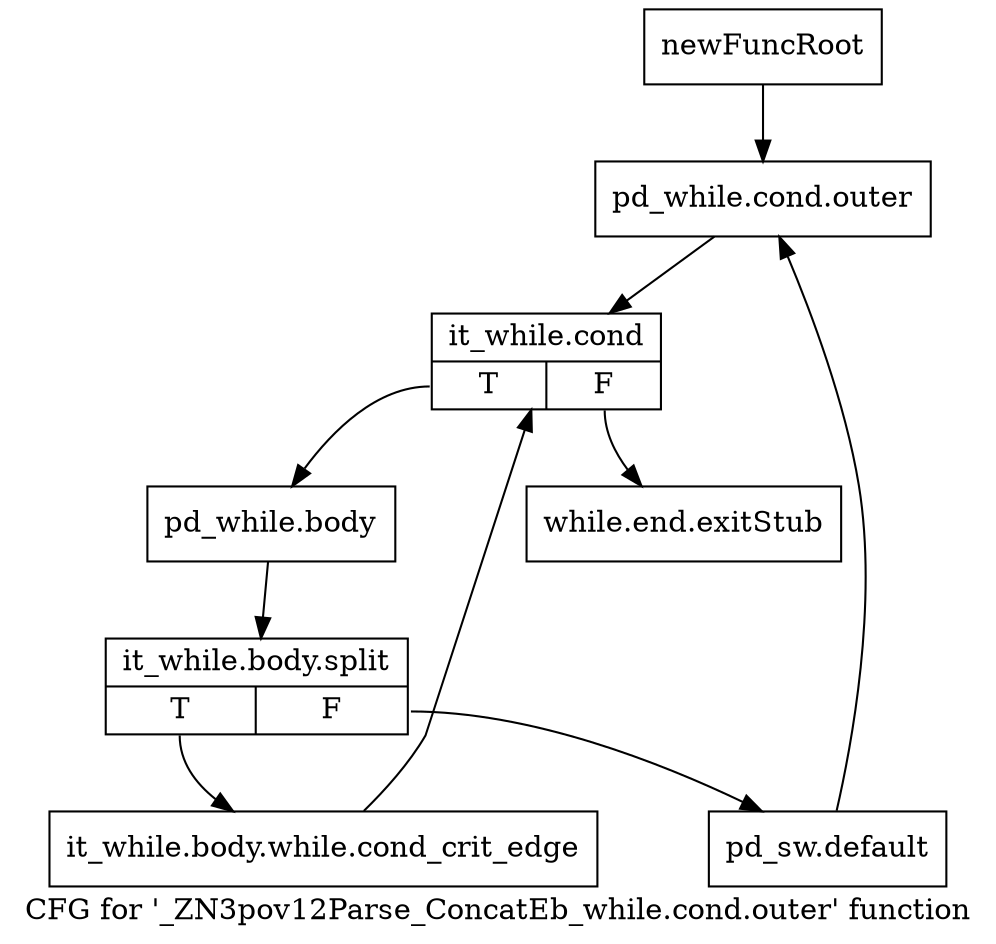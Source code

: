 digraph "CFG for '_ZN3pov12Parse_ConcatEb_while.cond.outer' function" {
	label="CFG for '_ZN3pov12Parse_ConcatEb_while.cond.outer' function";

	Node0x2836070 [shape=record,label="{newFuncRoot}"];
	Node0x2836070 -> Node0x2836110;
	Node0x28360c0 [shape=record,label="{while.end.exitStub}"];
	Node0x2836110 [shape=record,label="{pd_while.cond.outer}"];
	Node0x2836110 -> Node0x2836160;
	Node0x2836160 [shape=record,label="{it_while.cond|{<s0>T|<s1>F}}"];
	Node0x2836160:s0 -> Node0x28361b0;
	Node0x2836160:s1 -> Node0x28360c0;
	Node0x28361b0 [shape=record,label="{pd_while.body}"];
	Node0x28361b0 -> Node0x38284b0;
	Node0x38284b0 [shape=record,label="{it_while.body.split|{<s0>T|<s1>F}}"];
	Node0x38284b0:s0 -> Node0x2836250;
	Node0x38284b0:s1 -> Node0x2836200;
	Node0x2836200 [shape=record,label="{pd_sw.default}"];
	Node0x2836200 -> Node0x2836110;
	Node0x2836250 [shape=record,label="{it_while.body.while.cond_crit_edge}"];
	Node0x2836250 -> Node0x2836160;
}
